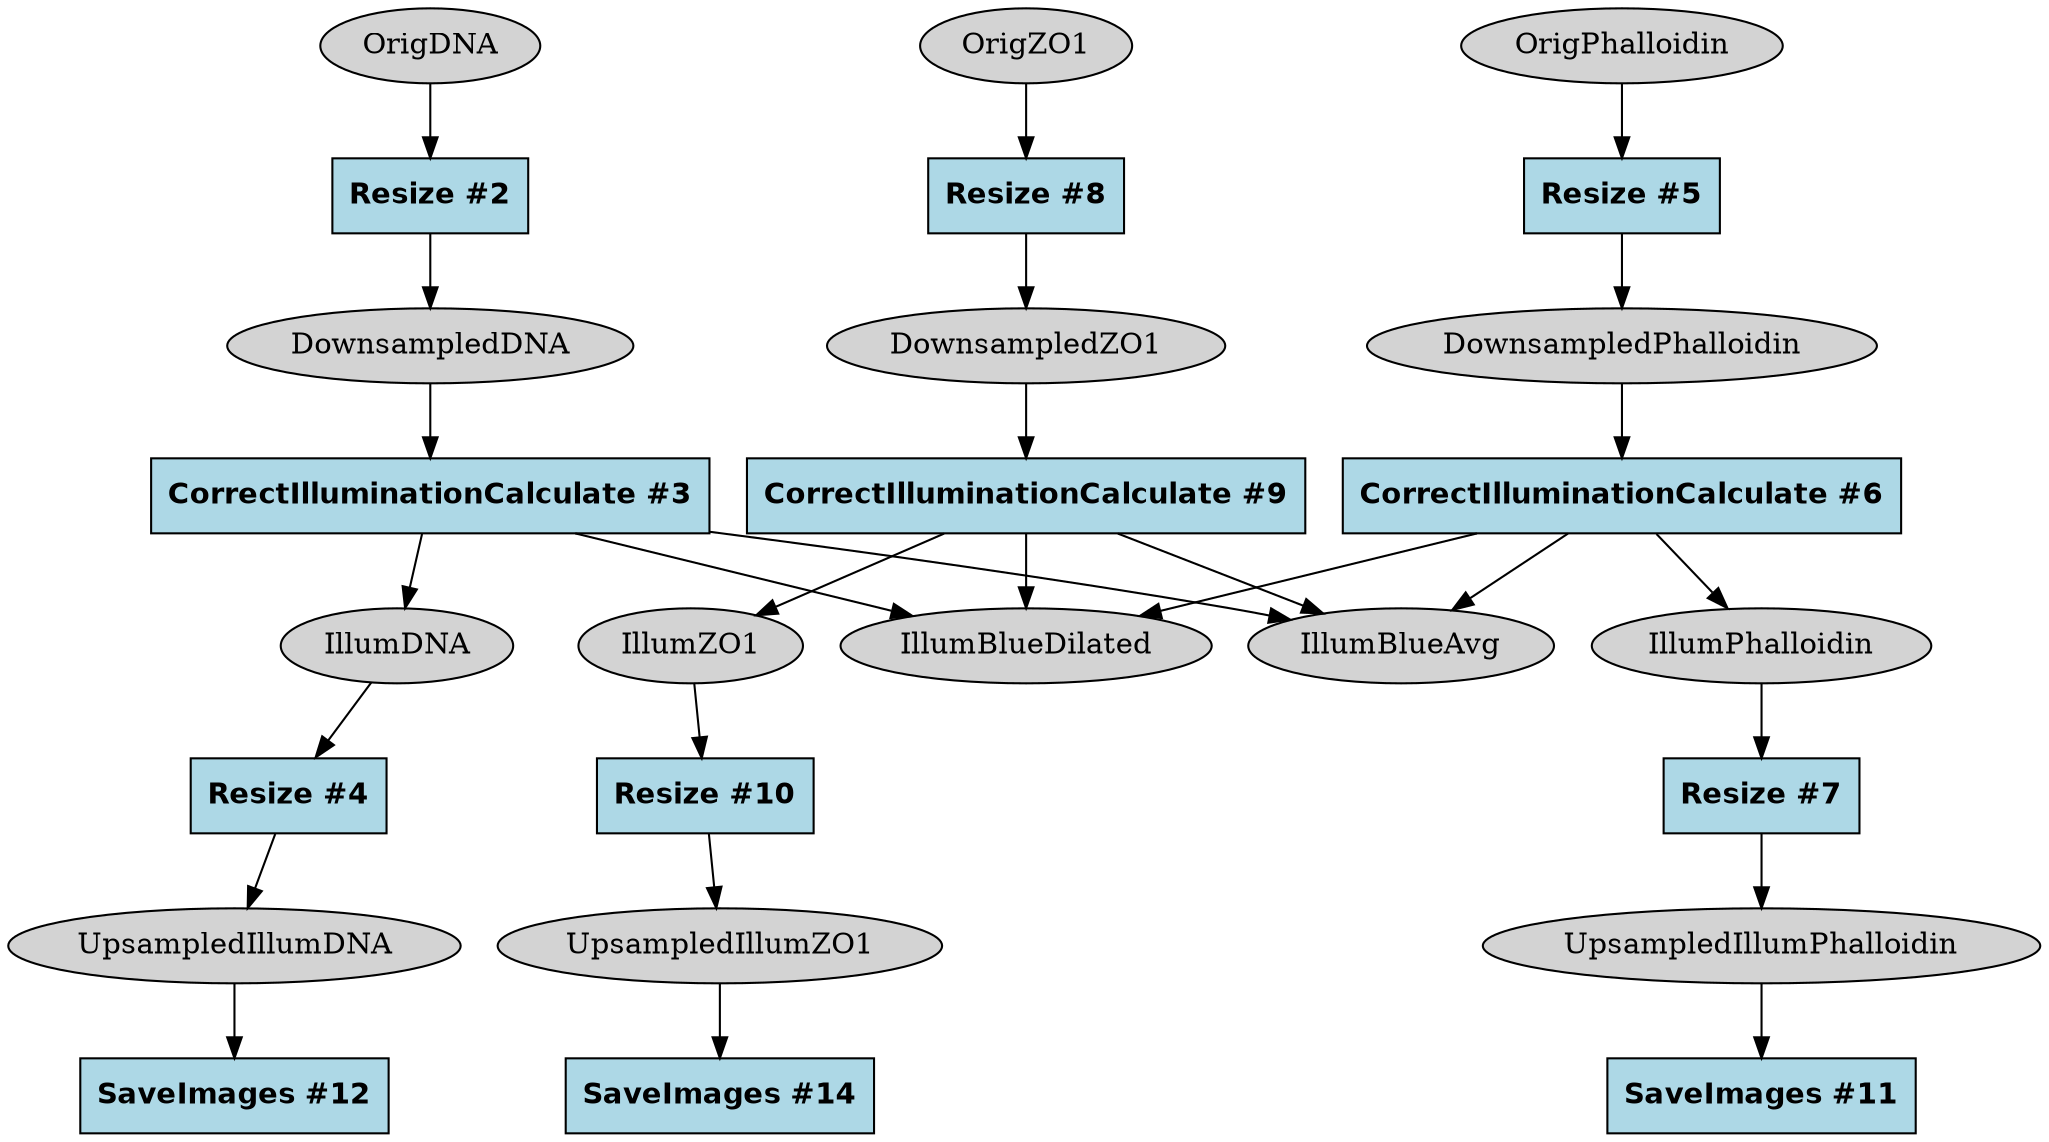 strict digraph {
CorrectIlluminationCalculate_88838d5b [type=module, label="CorrectIlluminationCalculate #6", module_name=CorrectIlluminationCalculate, module_num=6, original_num=6, stable_id="CorrectIlluminationCalculate_88838d5b", enabled=True, shape=box, style=filled, fillcolor=lightblue, fontname="Helvetica-Bold"];
CorrectIlluminationCalculate_bb68bc41 [type=module, label="CorrectIlluminationCalculate #3", module_name=CorrectIlluminationCalculate, module_num=3, original_num=3, stable_id="CorrectIlluminationCalculate_bb68bc41", enabled=True, shape=box, style=filled, fillcolor=lightblue, fontname="Helvetica-Bold"];
CorrectIlluminationCalculate_c8dcf122 [type=module, label="CorrectIlluminationCalculate #9", module_name=CorrectIlluminationCalculate, module_num=9, original_num=9, stable_id="CorrectIlluminationCalculate_c8dcf122", enabled=True, shape=box, style=filled, fillcolor=lightblue, fontname="Helvetica-Bold"];
Resize_5967d69a [type=module, label="Resize #8", module_name=Resize, module_num=8, original_num=8, stable_id="Resize_5967d69a", enabled=True, shape=box, style=filled, fillcolor=lightblue, fontname="Helvetica-Bold"];
Resize_63f60b8c [type=module, label="Resize #5", module_name=Resize, module_num=5, original_num=5, stable_id="Resize_63f60b8c", enabled=True, shape=box, style=filled, fillcolor=lightblue, fontname="Helvetica-Bold"];
Resize_742079f1 [type=module, label="Resize #4", module_name=Resize, module_num=4, original_num=4, stable_id="Resize_742079f1", enabled=True, shape=box, style=filled, fillcolor=lightblue, fontname="Helvetica-Bold"];
Resize_b51e1bdc [type=module, label="Resize #2", module_name=Resize, module_num=2, original_num=2, stable_id="Resize_b51e1bdc", enabled=True, shape=box, style=filled, fillcolor=lightblue, fontname="Helvetica-Bold"];
Resize_fa523f68 [type=module, label="Resize #7", module_name=Resize, module_num=7, original_num=7, stable_id="Resize_fa523f68", enabled=True, shape=box, style=filled, fillcolor=lightblue, fontname="Helvetica-Bold"];
Resize_ffe705f1 [type=module, label="Resize #10", module_name=Resize, module_num=10, original_num=10, stable_id="Resize_ffe705f1", enabled=True, shape=box, style=filled, fillcolor=lightblue, fontname="Helvetica-Bold"];
SaveImages_3682dd98 [type=module, label="SaveImages #11", module_name=SaveImages, module_num=11, original_num=11, stable_id="SaveImages_3682dd98", enabled=True, shape=box, style=filled, fillcolor=lightblue, fontname="Helvetica-Bold"];
SaveImages_69d416ce [type=module, label="SaveImages #14", module_name=SaveImages, module_num=14, original_num=14, stable_id="SaveImages_69d416ce", enabled=True, shape=box, style=filled, fillcolor=lightblue, fontname="Helvetica-Bold"];
SaveImages_b2111a8 [type=module, label="SaveImages #12", module_name=SaveImages, module_num=12, original_num=12, stable_id="SaveImages_b2111a8", enabled=True, shape=box, style=filled, fillcolor=lightblue, fontname="Helvetica-Bold"];
image__DownsampledDNA [type=image, label=DownsampledDNA, shape=ellipse, style=filled, fillcolor=lightgray];
image__DownsampledPhalloidin [type=image, label=DownsampledPhalloidin, shape=ellipse, style=filled, fillcolor=lightgray];
image__DownsampledZO1 [type=image, label=DownsampledZO1, shape=ellipse, style=filled, fillcolor=lightgray];
image__IllumBlueAvg [type=image, label=IllumBlueAvg, shape=ellipse, style=filled, fillcolor=lightgray];
image__IllumBlueDilated [type=image, label=IllumBlueDilated, shape=ellipse, style=filled, fillcolor=lightgray];
image__IllumDNA [type=image, label=IllumDNA, shape=ellipse, style=filled, fillcolor=lightgray];
image__IllumPhalloidin [type=image, label=IllumPhalloidin, shape=ellipse, style=filled, fillcolor=lightgray];
image__IllumZO1 [type=image, label=IllumZO1, shape=ellipse, style=filled, fillcolor=lightgray];
image__OrigDNA [type=image, label=OrigDNA, shape=ellipse, style=filled, fillcolor=lightgray];
image__OrigPhalloidin [type=image, label=OrigPhalloidin, shape=ellipse, style=filled, fillcolor=lightgray];
image__OrigZO1 [type=image, label=OrigZO1, shape=ellipse, style=filled, fillcolor=lightgray];
image__UpsampledIllumDNA [type=image, label=UpsampledIllumDNA, shape=ellipse, style=filled, fillcolor=lightgray];
image__UpsampledIllumPhalloidin [type=image, label=UpsampledIllumPhalloidin, shape=ellipse, style=filled, fillcolor=lightgray];
image__UpsampledIllumZO1 [type=image, label=UpsampledIllumZO1, shape=ellipse, style=filled, fillcolor=lightgray];
CorrectIlluminationCalculate_88838d5b -> image__IllumBlueAvg [type="image_output"];
CorrectIlluminationCalculate_88838d5b -> image__IllumBlueDilated [type="image_output"];
CorrectIlluminationCalculate_88838d5b -> image__IllumPhalloidin [type="image_output"];
CorrectIlluminationCalculate_bb68bc41 -> image__IllumBlueAvg [type="image_output"];
CorrectIlluminationCalculate_bb68bc41 -> image__IllumBlueDilated [type="image_output"];
CorrectIlluminationCalculate_bb68bc41 -> image__IllumDNA [type="image_output"];
CorrectIlluminationCalculate_c8dcf122 -> image__IllumBlueAvg [type="image_output"];
CorrectIlluminationCalculate_c8dcf122 -> image__IllumBlueDilated [type="image_output"];
CorrectIlluminationCalculate_c8dcf122 -> image__IllumZO1 [type="image_output"];
Resize_5967d69a -> image__DownsampledZO1 [type="image_output"];
Resize_63f60b8c -> image__DownsampledPhalloidin [type="image_output"];
Resize_742079f1 -> image__UpsampledIllumDNA [type="image_output"];
Resize_b51e1bdc -> image__DownsampledDNA [type="image_output"];
Resize_fa523f68 -> image__UpsampledIllumPhalloidin [type="image_output"];
Resize_ffe705f1 -> image__UpsampledIllumZO1 [type="image_output"];
image__DownsampledDNA -> CorrectIlluminationCalculate_bb68bc41 [type="image_input"];
image__DownsampledPhalloidin -> CorrectIlluminationCalculate_88838d5b [type="image_input"];
image__DownsampledZO1 -> CorrectIlluminationCalculate_c8dcf122 [type="image_input"];
image__IllumDNA -> Resize_742079f1 [type="image_input"];
image__IllumPhalloidin -> Resize_fa523f68 [type="image_input"];
image__IllumZO1 -> Resize_ffe705f1 [type="image_input"];
image__OrigDNA -> Resize_b51e1bdc [type="image_input"];
image__OrigPhalloidin -> Resize_63f60b8c [type="image_input"];
image__OrigZO1 -> Resize_5967d69a [type="image_input"];
image__UpsampledIllumDNA -> SaveImages_b2111a8 [type="image_input"];
image__UpsampledIllumPhalloidin -> SaveImages_3682dd98 [type="image_input"];
image__UpsampledIllumZO1 -> SaveImages_69d416ce [type="image_input"];
}
